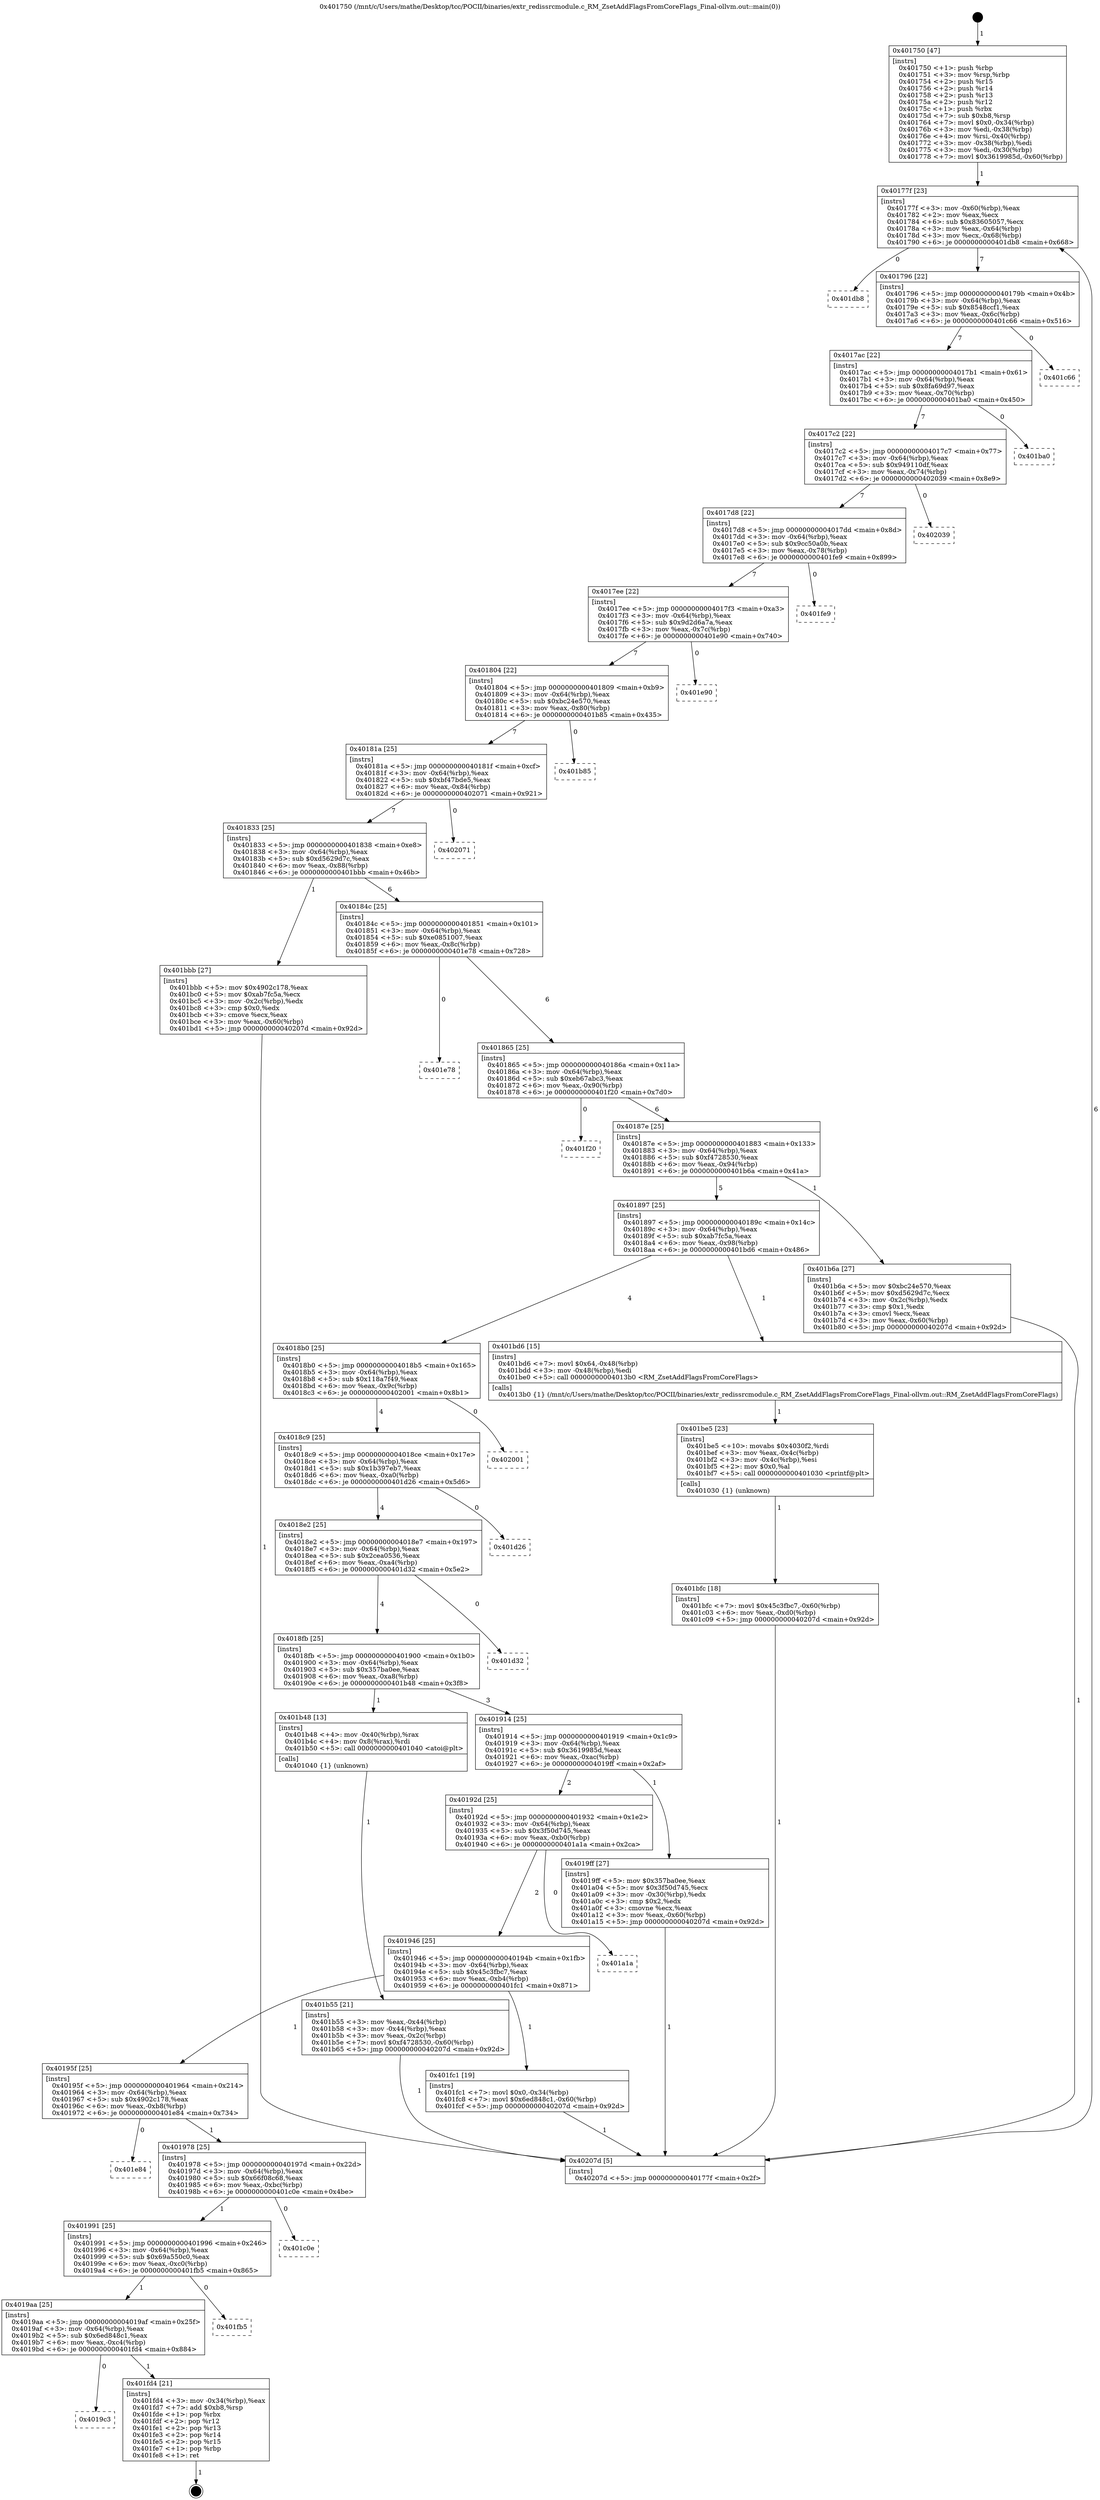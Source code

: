 digraph "0x401750" {
  label = "0x401750 (/mnt/c/Users/mathe/Desktop/tcc/POCII/binaries/extr_redissrcmodule.c_RM_ZsetAddFlagsFromCoreFlags_Final-ollvm.out::main(0))"
  labelloc = "t"
  node[shape=record]

  Entry [label="",width=0.3,height=0.3,shape=circle,fillcolor=black,style=filled]
  "0x40177f" [label="{
     0x40177f [23]\l
     | [instrs]\l
     &nbsp;&nbsp;0x40177f \<+3\>: mov -0x60(%rbp),%eax\l
     &nbsp;&nbsp;0x401782 \<+2\>: mov %eax,%ecx\l
     &nbsp;&nbsp;0x401784 \<+6\>: sub $0x83605057,%ecx\l
     &nbsp;&nbsp;0x40178a \<+3\>: mov %eax,-0x64(%rbp)\l
     &nbsp;&nbsp;0x40178d \<+3\>: mov %ecx,-0x68(%rbp)\l
     &nbsp;&nbsp;0x401790 \<+6\>: je 0000000000401db8 \<main+0x668\>\l
  }"]
  "0x401db8" [label="{
     0x401db8\l
  }", style=dashed]
  "0x401796" [label="{
     0x401796 [22]\l
     | [instrs]\l
     &nbsp;&nbsp;0x401796 \<+5\>: jmp 000000000040179b \<main+0x4b\>\l
     &nbsp;&nbsp;0x40179b \<+3\>: mov -0x64(%rbp),%eax\l
     &nbsp;&nbsp;0x40179e \<+5\>: sub $0x8548ccf1,%eax\l
     &nbsp;&nbsp;0x4017a3 \<+3\>: mov %eax,-0x6c(%rbp)\l
     &nbsp;&nbsp;0x4017a6 \<+6\>: je 0000000000401c66 \<main+0x516\>\l
  }"]
  Exit [label="",width=0.3,height=0.3,shape=circle,fillcolor=black,style=filled,peripheries=2]
  "0x401c66" [label="{
     0x401c66\l
  }", style=dashed]
  "0x4017ac" [label="{
     0x4017ac [22]\l
     | [instrs]\l
     &nbsp;&nbsp;0x4017ac \<+5\>: jmp 00000000004017b1 \<main+0x61\>\l
     &nbsp;&nbsp;0x4017b1 \<+3\>: mov -0x64(%rbp),%eax\l
     &nbsp;&nbsp;0x4017b4 \<+5\>: sub $0x8fa69d97,%eax\l
     &nbsp;&nbsp;0x4017b9 \<+3\>: mov %eax,-0x70(%rbp)\l
     &nbsp;&nbsp;0x4017bc \<+6\>: je 0000000000401ba0 \<main+0x450\>\l
  }"]
  "0x4019c3" [label="{
     0x4019c3\l
  }", style=dashed]
  "0x401ba0" [label="{
     0x401ba0\l
  }", style=dashed]
  "0x4017c2" [label="{
     0x4017c2 [22]\l
     | [instrs]\l
     &nbsp;&nbsp;0x4017c2 \<+5\>: jmp 00000000004017c7 \<main+0x77\>\l
     &nbsp;&nbsp;0x4017c7 \<+3\>: mov -0x64(%rbp),%eax\l
     &nbsp;&nbsp;0x4017ca \<+5\>: sub $0x949110df,%eax\l
     &nbsp;&nbsp;0x4017cf \<+3\>: mov %eax,-0x74(%rbp)\l
     &nbsp;&nbsp;0x4017d2 \<+6\>: je 0000000000402039 \<main+0x8e9\>\l
  }"]
  "0x401fd4" [label="{
     0x401fd4 [21]\l
     | [instrs]\l
     &nbsp;&nbsp;0x401fd4 \<+3\>: mov -0x34(%rbp),%eax\l
     &nbsp;&nbsp;0x401fd7 \<+7\>: add $0xb8,%rsp\l
     &nbsp;&nbsp;0x401fde \<+1\>: pop %rbx\l
     &nbsp;&nbsp;0x401fdf \<+2\>: pop %r12\l
     &nbsp;&nbsp;0x401fe1 \<+2\>: pop %r13\l
     &nbsp;&nbsp;0x401fe3 \<+2\>: pop %r14\l
     &nbsp;&nbsp;0x401fe5 \<+2\>: pop %r15\l
     &nbsp;&nbsp;0x401fe7 \<+1\>: pop %rbp\l
     &nbsp;&nbsp;0x401fe8 \<+1\>: ret\l
  }"]
  "0x402039" [label="{
     0x402039\l
  }", style=dashed]
  "0x4017d8" [label="{
     0x4017d8 [22]\l
     | [instrs]\l
     &nbsp;&nbsp;0x4017d8 \<+5\>: jmp 00000000004017dd \<main+0x8d\>\l
     &nbsp;&nbsp;0x4017dd \<+3\>: mov -0x64(%rbp),%eax\l
     &nbsp;&nbsp;0x4017e0 \<+5\>: sub $0x9cc50a0b,%eax\l
     &nbsp;&nbsp;0x4017e5 \<+3\>: mov %eax,-0x78(%rbp)\l
     &nbsp;&nbsp;0x4017e8 \<+6\>: je 0000000000401fe9 \<main+0x899\>\l
  }"]
  "0x4019aa" [label="{
     0x4019aa [25]\l
     | [instrs]\l
     &nbsp;&nbsp;0x4019aa \<+5\>: jmp 00000000004019af \<main+0x25f\>\l
     &nbsp;&nbsp;0x4019af \<+3\>: mov -0x64(%rbp),%eax\l
     &nbsp;&nbsp;0x4019b2 \<+5\>: sub $0x6ed848c1,%eax\l
     &nbsp;&nbsp;0x4019b7 \<+6\>: mov %eax,-0xc4(%rbp)\l
     &nbsp;&nbsp;0x4019bd \<+6\>: je 0000000000401fd4 \<main+0x884\>\l
  }"]
  "0x401fe9" [label="{
     0x401fe9\l
  }", style=dashed]
  "0x4017ee" [label="{
     0x4017ee [22]\l
     | [instrs]\l
     &nbsp;&nbsp;0x4017ee \<+5\>: jmp 00000000004017f3 \<main+0xa3\>\l
     &nbsp;&nbsp;0x4017f3 \<+3\>: mov -0x64(%rbp),%eax\l
     &nbsp;&nbsp;0x4017f6 \<+5\>: sub $0x9d2d6a7a,%eax\l
     &nbsp;&nbsp;0x4017fb \<+3\>: mov %eax,-0x7c(%rbp)\l
     &nbsp;&nbsp;0x4017fe \<+6\>: je 0000000000401e90 \<main+0x740\>\l
  }"]
  "0x401fb5" [label="{
     0x401fb5\l
  }", style=dashed]
  "0x401e90" [label="{
     0x401e90\l
  }", style=dashed]
  "0x401804" [label="{
     0x401804 [22]\l
     | [instrs]\l
     &nbsp;&nbsp;0x401804 \<+5\>: jmp 0000000000401809 \<main+0xb9\>\l
     &nbsp;&nbsp;0x401809 \<+3\>: mov -0x64(%rbp),%eax\l
     &nbsp;&nbsp;0x40180c \<+5\>: sub $0xbc24e570,%eax\l
     &nbsp;&nbsp;0x401811 \<+3\>: mov %eax,-0x80(%rbp)\l
     &nbsp;&nbsp;0x401814 \<+6\>: je 0000000000401b85 \<main+0x435\>\l
  }"]
  "0x401991" [label="{
     0x401991 [25]\l
     | [instrs]\l
     &nbsp;&nbsp;0x401991 \<+5\>: jmp 0000000000401996 \<main+0x246\>\l
     &nbsp;&nbsp;0x401996 \<+3\>: mov -0x64(%rbp),%eax\l
     &nbsp;&nbsp;0x401999 \<+5\>: sub $0x69a550c0,%eax\l
     &nbsp;&nbsp;0x40199e \<+6\>: mov %eax,-0xc0(%rbp)\l
     &nbsp;&nbsp;0x4019a4 \<+6\>: je 0000000000401fb5 \<main+0x865\>\l
  }"]
  "0x401b85" [label="{
     0x401b85\l
  }", style=dashed]
  "0x40181a" [label="{
     0x40181a [25]\l
     | [instrs]\l
     &nbsp;&nbsp;0x40181a \<+5\>: jmp 000000000040181f \<main+0xcf\>\l
     &nbsp;&nbsp;0x40181f \<+3\>: mov -0x64(%rbp),%eax\l
     &nbsp;&nbsp;0x401822 \<+5\>: sub $0xbf47bde5,%eax\l
     &nbsp;&nbsp;0x401827 \<+6\>: mov %eax,-0x84(%rbp)\l
     &nbsp;&nbsp;0x40182d \<+6\>: je 0000000000402071 \<main+0x921\>\l
  }"]
  "0x401c0e" [label="{
     0x401c0e\l
  }", style=dashed]
  "0x402071" [label="{
     0x402071\l
  }", style=dashed]
  "0x401833" [label="{
     0x401833 [25]\l
     | [instrs]\l
     &nbsp;&nbsp;0x401833 \<+5\>: jmp 0000000000401838 \<main+0xe8\>\l
     &nbsp;&nbsp;0x401838 \<+3\>: mov -0x64(%rbp),%eax\l
     &nbsp;&nbsp;0x40183b \<+5\>: sub $0xd5629d7c,%eax\l
     &nbsp;&nbsp;0x401840 \<+6\>: mov %eax,-0x88(%rbp)\l
     &nbsp;&nbsp;0x401846 \<+6\>: je 0000000000401bbb \<main+0x46b\>\l
  }"]
  "0x401978" [label="{
     0x401978 [25]\l
     | [instrs]\l
     &nbsp;&nbsp;0x401978 \<+5\>: jmp 000000000040197d \<main+0x22d\>\l
     &nbsp;&nbsp;0x40197d \<+3\>: mov -0x64(%rbp),%eax\l
     &nbsp;&nbsp;0x401980 \<+5\>: sub $0x66f08c68,%eax\l
     &nbsp;&nbsp;0x401985 \<+6\>: mov %eax,-0xbc(%rbp)\l
     &nbsp;&nbsp;0x40198b \<+6\>: je 0000000000401c0e \<main+0x4be\>\l
  }"]
  "0x401bbb" [label="{
     0x401bbb [27]\l
     | [instrs]\l
     &nbsp;&nbsp;0x401bbb \<+5\>: mov $0x4902c178,%eax\l
     &nbsp;&nbsp;0x401bc0 \<+5\>: mov $0xab7fc5a,%ecx\l
     &nbsp;&nbsp;0x401bc5 \<+3\>: mov -0x2c(%rbp),%edx\l
     &nbsp;&nbsp;0x401bc8 \<+3\>: cmp $0x0,%edx\l
     &nbsp;&nbsp;0x401bcb \<+3\>: cmove %ecx,%eax\l
     &nbsp;&nbsp;0x401bce \<+3\>: mov %eax,-0x60(%rbp)\l
     &nbsp;&nbsp;0x401bd1 \<+5\>: jmp 000000000040207d \<main+0x92d\>\l
  }"]
  "0x40184c" [label="{
     0x40184c [25]\l
     | [instrs]\l
     &nbsp;&nbsp;0x40184c \<+5\>: jmp 0000000000401851 \<main+0x101\>\l
     &nbsp;&nbsp;0x401851 \<+3\>: mov -0x64(%rbp),%eax\l
     &nbsp;&nbsp;0x401854 \<+5\>: sub $0xe0851007,%eax\l
     &nbsp;&nbsp;0x401859 \<+6\>: mov %eax,-0x8c(%rbp)\l
     &nbsp;&nbsp;0x40185f \<+6\>: je 0000000000401e78 \<main+0x728\>\l
  }"]
  "0x401e84" [label="{
     0x401e84\l
  }", style=dashed]
  "0x401e78" [label="{
     0x401e78\l
  }", style=dashed]
  "0x401865" [label="{
     0x401865 [25]\l
     | [instrs]\l
     &nbsp;&nbsp;0x401865 \<+5\>: jmp 000000000040186a \<main+0x11a\>\l
     &nbsp;&nbsp;0x40186a \<+3\>: mov -0x64(%rbp),%eax\l
     &nbsp;&nbsp;0x40186d \<+5\>: sub $0xeb67abc3,%eax\l
     &nbsp;&nbsp;0x401872 \<+6\>: mov %eax,-0x90(%rbp)\l
     &nbsp;&nbsp;0x401878 \<+6\>: je 0000000000401f20 \<main+0x7d0\>\l
  }"]
  "0x40195f" [label="{
     0x40195f [25]\l
     | [instrs]\l
     &nbsp;&nbsp;0x40195f \<+5\>: jmp 0000000000401964 \<main+0x214\>\l
     &nbsp;&nbsp;0x401964 \<+3\>: mov -0x64(%rbp),%eax\l
     &nbsp;&nbsp;0x401967 \<+5\>: sub $0x4902c178,%eax\l
     &nbsp;&nbsp;0x40196c \<+6\>: mov %eax,-0xb8(%rbp)\l
     &nbsp;&nbsp;0x401972 \<+6\>: je 0000000000401e84 \<main+0x734\>\l
  }"]
  "0x401f20" [label="{
     0x401f20\l
  }", style=dashed]
  "0x40187e" [label="{
     0x40187e [25]\l
     | [instrs]\l
     &nbsp;&nbsp;0x40187e \<+5\>: jmp 0000000000401883 \<main+0x133\>\l
     &nbsp;&nbsp;0x401883 \<+3\>: mov -0x64(%rbp),%eax\l
     &nbsp;&nbsp;0x401886 \<+5\>: sub $0xf4728530,%eax\l
     &nbsp;&nbsp;0x40188b \<+6\>: mov %eax,-0x94(%rbp)\l
     &nbsp;&nbsp;0x401891 \<+6\>: je 0000000000401b6a \<main+0x41a\>\l
  }"]
  "0x401fc1" [label="{
     0x401fc1 [19]\l
     | [instrs]\l
     &nbsp;&nbsp;0x401fc1 \<+7\>: movl $0x0,-0x34(%rbp)\l
     &nbsp;&nbsp;0x401fc8 \<+7\>: movl $0x6ed848c1,-0x60(%rbp)\l
     &nbsp;&nbsp;0x401fcf \<+5\>: jmp 000000000040207d \<main+0x92d\>\l
  }"]
  "0x401b6a" [label="{
     0x401b6a [27]\l
     | [instrs]\l
     &nbsp;&nbsp;0x401b6a \<+5\>: mov $0xbc24e570,%eax\l
     &nbsp;&nbsp;0x401b6f \<+5\>: mov $0xd5629d7c,%ecx\l
     &nbsp;&nbsp;0x401b74 \<+3\>: mov -0x2c(%rbp),%edx\l
     &nbsp;&nbsp;0x401b77 \<+3\>: cmp $0x1,%edx\l
     &nbsp;&nbsp;0x401b7a \<+3\>: cmovl %ecx,%eax\l
     &nbsp;&nbsp;0x401b7d \<+3\>: mov %eax,-0x60(%rbp)\l
     &nbsp;&nbsp;0x401b80 \<+5\>: jmp 000000000040207d \<main+0x92d\>\l
  }"]
  "0x401897" [label="{
     0x401897 [25]\l
     | [instrs]\l
     &nbsp;&nbsp;0x401897 \<+5\>: jmp 000000000040189c \<main+0x14c\>\l
     &nbsp;&nbsp;0x40189c \<+3\>: mov -0x64(%rbp),%eax\l
     &nbsp;&nbsp;0x40189f \<+5\>: sub $0xab7fc5a,%eax\l
     &nbsp;&nbsp;0x4018a4 \<+6\>: mov %eax,-0x98(%rbp)\l
     &nbsp;&nbsp;0x4018aa \<+6\>: je 0000000000401bd6 \<main+0x486\>\l
  }"]
  "0x401946" [label="{
     0x401946 [25]\l
     | [instrs]\l
     &nbsp;&nbsp;0x401946 \<+5\>: jmp 000000000040194b \<main+0x1fb\>\l
     &nbsp;&nbsp;0x40194b \<+3\>: mov -0x64(%rbp),%eax\l
     &nbsp;&nbsp;0x40194e \<+5\>: sub $0x45c3fbc7,%eax\l
     &nbsp;&nbsp;0x401953 \<+6\>: mov %eax,-0xb4(%rbp)\l
     &nbsp;&nbsp;0x401959 \<+6\>: je 0000000000401fc1 \<main+0x871\>\l
  }"]
  "0x401bd6" [label="{
     0x401bd6 [15]\l
     | [instrs]\l
     &nbsp;&nbsp;0x401bd6 \<+7\>: movl $0x64,-0x48(%rbp)\l
     &nbsp;&nbsp;0x401bdd \<+3\>: mov -0x48(%rbp),%edi\l
     &nbsp;&nbsp;0x401be0 \<+5\>: call 00000000004013b0 \<RM_ZsetAddFlagsFromCoreFlags\>\l
     | [calls]\l
     &nbsp;&nbsp;0x4013b0 \{1\} (/mnt/c/Users/mathe/Desktop/tcc/POCII/binaries/extr_redissrcmodule.c_RM_ZsetAddFlagsFromCoreFlags_Final-ollvm.out::RM_ZsetAddFlagsFromCoreFlags)\l
  }"]
  "0x4018b0" [label="{
     0x4018b0 [25]\l
     | [instrs]\l
     &nbsp;&nbsp;0x4018b0 \<+5\>: jmp 00000000004018b5 \<main+0x165\>\l
     &nbsp;&nbsp;0x4018b5 \<+3\>: mov -0x64(%rbp),%eax\l
     &nbsp;&nbsp;0x4018b8 \<+5\>: sub $0x118a7f49,%eax\l
     &nbsp;&nbsp;0x4018bd \<+6\>: mov %eax,-0x9c(%rbp)\l
     &nbsp;&nbsp;0x4018c3 \<+6\>: je 0000000000402001 \<main+0x8b1\>\l
  }"]
  "0x401a1a" [label="{
     0x401a1a\l
  }", style=dashed]
  "0x402001" [label="{
     0x402001\l
  }", style=dashed]
  "0x4018c9" [label="{
     0x4018c9 [25]\l
     | [instrs]\l
     &nbsp;&nbsp;0x4018c9 \<+5\>: jmp 00000000004018ce \<main+0x17e\>\l
     &nbsp;&nbsp;0x4018ce \<+3\>: mov -0x64(%rbp),%eax\l
     &nbsp;&nbsp;0x4018d1 \<+5\>: sub $0x1b397eb7,%eax\l
     &nbsp;&nbsp;0x4018d6 \<+6\>: mov %eax,-0xa0(%rbp)\l
     &nbsp;&nbsp;0x4018dc \<+6\>: je 0000000000401d26 \<main+0x5d6\>\l
  }"]
  "0x401bfc" [label="{
     0x401bfc [18]\l
     | [instrs]\l
     &nbsp;&nbsp;0x401bfc \<+7\>: movl $0x45c3fbc7,-0x60(%rbp)\l
     &nbsp;&nbsp;0x401c03 \<+6\>: mov %eax,-0xd0(%rbp)\l
     &nbsp;&nbsp;0x401c09 \<+5\>: jmp 000000000040207d \<main+0x92d\>\l
  }"]
  "0x401d26" [label="{
     0x401d26\l
  }", style=dashed]
  "0x4018e2" [label="{
     0x4018e2 [25]\l
     | [instrs]\l
     &nbsp;&nbsp;0x4018e2 \<+5\>: jmp 00000000004018e7 \<main+0x197\>\l
     &nbsp;&nbsp;0x4018e7 \<+3\>: mov -0x64(%rbp),%eax\l
     &nbsp;&nbsp;0x4018ea \<+5\>: sub $0x2cea0536,%eax\l
     &nbsp;&nbsp;0x4018ef \<+6\>: mov %eax,-0xa4(%rbp)\l
     &nbsp;&nbsp;0x4018f5 \<+6\>: je 0000000000401d32 \<main+0x5e2\>\l
  }"]
  "0x401be5" [label="{
     0x401be5 [23]\l
     | [instrs]\l
     &nbsp;&nbsp;0x401be5 \<+10\>: movabs $0x4030f2,%rdi\l
     &nbsp;&nbsp;0x401bef \<+3\>: mov %eax,-0x4c(%rbp)\l
     &nbsp;&nbsp;0x401bf2 \<+3\>: mov -0x4c(%rbp),%esi\l
     &nbsp;&nbsp;0x401bf5 \<+2\>: mov $0x0,%al\l
     &nbsp;&nbsp;0x401bf7 \<+5\>: call 0000000000401030 \<printf@plt\>\l
     | [calls]\l
     &nbsp;&nbsp;0x401030 \{1\} (unknown)\l
  }"]
  "0x401d32" [label="{
     0x401d32\l
  }", style=dashed]
  "0x4018fb" [label="{
     0x4018fb [25]\l
     | [instrs]\l
     &nbsp;&nbsp;0x4018fb \<+5\>: jmp 0000000000401900 \<main+0x1b0\>\l
     &nbsp;&nbsp;0x401900 \<+3\>: mov -0x64(%rbp),%eax\l
     &nbsp;&nbsp;0x401903 \<+5\>: sub $0x357ba0ee,%eax\l
     &nbsp;&nbsp;0x401908 \<+6\>: mov %eax,-0xa8(%rbp)\l
     &nbsp;&nbsp;0x40190e \<+6\>: je 0000000000401b48 \<main+0x3f8\>\l
  }"]
  "0x401b55" [label="{
     0x401b55 [21]\l
     | [instrs]\l
     &nbsp;&nbsp;0x401b55 \<+3\>: mov %eax,-0x44(%rbp)\l
     &nbsp;&nbsp;0x401b58 \<+3\>: mov -0x44(%rbp),%eax\l
     &nbsp;&nbsp;0x401b5b \<+3\>: mov %eax,-0x2c(%rbp)\l
     &nbsp;&nbsp;0x401b5e \<+7\>: movl $0xf4728530,-0x60(%rbp)\l
     &nbsp;&nbsp;0x401b65 \<+5\>: jmp 000000000040207d \<main+0x92d\>\l
  }"]
  "0x401b48" [label="{
     0x401b48 [13]\l
     | [instrs]\l
     &nbsp;&nbsp;0x401b48 \<+4\>: mov -0x40(%rbp),%rax\l
     &nbsp;&nbsp;0x401b4c \<+4\>: mov 0x8(%rax),%rdi\l
     &nbsp;&nbsp;0x401b50 \<+5\>: call 0000000000401040 \<atoi@plt\>\l
     | [calls]\l
     &nbsp;&nbsp;0x401040 \{1\} (unknown)\l
  }"]
  "0x401914" [label="{
     0x401914 [25]\l
     | [instrs]\l
     &nbsp;&nbsp;0x401914 \<+5\>: jmp 0000000000401919 \<main+0x1c9\>\l
     &nbsp;&nbsp;0x401919 \<+3\>: mov -0x64(%rbp),%eax\l
     &nbsp;&nbsp;0x40191c \<+5\>: sub $0x3619985d,%eax\l
     &nbsp;&nbsp;0x401921 \<+6\>: mov %eax,-0xac(%rbp)\l
     &nbsp;&nbsp;0x401927 \<+6\>: je 00000000004019ff \<main+0x2af\>\l
  }"]
  "0x401750" [label="{
     0x401750 [47]\l
     | [instrs]\l
     &nbsp;&nbsp;0x401750 \<+1\>: push %rbp\l
     &nbsp;&nbsp;0x401751 \<+3\>: mov %rsp,%rbp\l
     &nbsp;&nbsp;0x401754 \<+2\>: push %r15\l
     &nbsp;&nbsp;0x401756 \<+2\>: push %r14\l
     &nbsp;&nbsp;0x401758 \<+2\>: push %r13\l
     &nbsp;&nbsp;0x40175a \<+2\>: push %r12\l
     &nbsp;&nbsp;0x40175c \<+1\>: push %rbx\l
     &nbsp;&nbsp;0x40175d \<+7\>: sub $0xb8,%rsp\l
     &nbsp;&nbsp;0x401764 \<+7\>: movl $0x0,-0x34(%rbp)\l
     &nbsp;&nbsp;0x40176b \<+3\>: mov %edi,-0x38(%rbp)\l
     &nbsp;&nbsp;0x40176e \<+4\>: mov %rsi,-0x40(%rbp)\l
     &nbsp;&nbsp;0x401772 \<+3\>: mov -0x38(%rbp),%edi\l
     &nbsp;&nbsp;0x401775 \<+3\>: mov %edi,-0x30(%rbp)\l
     &nbsp;&nbsp;0x401778 \<+7\>: movl $0x3619985d,-0x60(%rbp)\l
  }"]
  "0x4019ff" [label="{
     0x4019ff [27]\l
     | [instrs]\l
     &nbsp;&nbsp;0x4019ff \<+5\>: mov $0x357ba0ee,%eax\l
     &nbsp;&nbsp;0x401a04 \<+5\>: mov $0x3f50d745,%ecx\l
     &nbsp;&nbsp;0x401a09 \<+3\>: mov -0x30(%rbp),%edx\l
     &nbsp;&nbsp;0x401a0c \<+3\>: cmp $0x2,%edx\l
     &nbsp;&nbsp;0x401a0f \<+3\>: cmovne %ecx,%eax\l
     &nbsp;&nbsp;0x401a12 \<+3\>: mov %eax,-0x60(%rbp)\l
     &nbsp;&nbsp;0x401a15 \<+5\>: jmp 000000000040207d \<main+0x92d\>\l
  }"]
  "0x40192d" [label="{
     0x40192d [25]\l
     | [instrs]\l
     &nbsp;&nbsp;0x40192d \<+5\>: jmp 0000000000401932 \<main+0x1e2\>\l
     &nbsp;&nbsp;0x401932 \<+3\>: mov -0x64(%rbp),%eax\l
     &nbsp;&nbsp;0x401935 \<+5\>: sub $0x3f50d745,%eax\l
     &nbsp;&nbsp;0x40193a \<+6\>: mov %eax,-0xb0(%rbp)\l
     &nbsp;&nbsp;0x401940 \<+6\>: je 0000000000401a1a \<main+0x2ca\>\l
  }"]
  "0x40207d" [label="{
     0x40207d [5]\l
     | [instrs]\l
     &nbsp;&nbsp;0x40207d \<+5\>: jmp 000000000040177f \<main+0x2f\>\l
  }"]
  Entry -> "0x401750" [label=" 1"]
  "0x40177f" -> "0x401db8" [label=" 0"]
  "0x40177f" -> "0x401796" [label=" 7"]
  "0x401fd4" -> Exit [label=" 1"]
  "0x401796" -> "0x401c66" [label=" 0"]
  "0x401796" -> "0x4017ac" [label=" 7"]
  "0x4019aa" -> "0x4019c3" [label=" 0"]
  "0x4017ac" -> "0x401ba0" [label=" 0"]
  "0x4017ac" -> "0x4017c2" [label=" 7"]
  "0x4019aa" -> "0x401fd4" [label=" 1"]
  "0x4017c2" -> "0x402039" [label=" 0"]
  "0x4017c2" -> "0x4017d8" [label=" 7"]
  "0x401991" -> "0x4019aa" [label=" 1"]
  "0x4017d8" -> "0x401fe9" [label=" 0"]
  "0x4017d8" -> "0x4017ee" [label=" 7"]
  "0x401991" -> "0x401fb5" [label=" 0"]
  "0x4017ee" -> "0x401e90" [label=" 0"]
  "0x4017ee" -> "0x401804" [label=" 7"]
  "0x401978" -> "0x401991" [label=" 1"]
  "0x401804" -> "0x401b85" [label=" 0"]
  "0x401804" -> "0x40181a" [label=" 7"]
  "0x401978" -> "0x401c0e" [label=" 0"]
  "0x40181a" -> "0x402071" [label=" 0"]
  "0x40181a" -> "0x401833" [label=" 7"]
  "0x40195f" -> "0x401978" [label=" 1"]
  "0x401833" -> "0x401bbb" [label=" 1"]
  "0x401833" -> "0x40184c" [label=" 6"]
  "0x40195f" -> "0x401e84" [label=" 0"]
  "0x40184c" -> "0x401e78" [label=" 0"]
  "0x40184c" -> "0x401865" [label=" 6"]
  "0x401fc1" -> "0x40207d" [label=" 1"]
  "0x401865" -> "0x401f20" [label=" 0"]
  "0x401865" -> "0x40187e" [label=" 6"]
  "0x401946" -> "0x40195f" [label=" 1"]
  "0x40187e" -> "0x401b6a" [label=" 1"]
  "0x40187e" -> "0x401897" [label=" 5"]
  "0x401946" -> "0x401fc1" [label=" 1"]
  "0x401897" -> "0x401bd6" [label=" 1"]
  "0x401897" -> "0x4018b0" [label=" 4"]
  "0x40192d" -> "0x401946" [label=" 2"]
  "0x4018b0" -> "0x402001" [label=" 0"]
  "0x4018b0" -> "0x4018c9" [label=" 4"]
  "0x40192d" -> "0x401a1a" [label=" 0"]
  "0x4018c9" -> "0x401d26" [label=" 0"]
  "0x4018c9" -> "0x4018e2" [label=" 4"]
  "0x401bfc" -> "0x40207d" [label=" 1"]
  "0x4018e2" -> "0x401d32" [label=" 0"]
  "0x4018e2" -> "0x4018fb" [label=" 4"]
  "0x401be5" -> "0x401bfc" [label=" 1"]
  "0x4018fb" -> "0x401b48" [label=" 1"]
  "0x4018fb" -> "0x401914" [label=" 3"]
  "0x401bd6" -> "0x401be5" [label=" 1"]
  "0x401914" -> "0x4019ff" [label=" 1"]
  "0x401914" -> "0x40192d" [label=" 2"]
  "0x4019ff" -> "0x40207d" [label=" 1"]
  "0x401750" -> "0x40177f" [label=" 1"]
  "0x40207d" -> "0x40177f" [label=" 6"]
  "0x401b48" -> "0x401b55" [label=" 1"]
  "0x401b55" -> "0x40207d" [label=" 1"]
  "0x401b6a" -> "0x40207d" [label=" 1"]
  "0x401bbb" -> "0x40207d" [label=" 1"]
}
